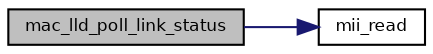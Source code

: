 digraph "mac_lld_poll_link_status"
{
  bgcolor="transparent";
  edge [fontname="Helvetica",fontsize="8",labelfontname="Helvetica",labelfontsize="8"];
  node [fontname="Helvetica",fontsize="8",shape=record];
  rankdir="LR";
  Node16 [label="mac_lld_poll_link_status",height=0.2,width=0.4,color="black", fillcolor="grey75", style="filled", fontcolor="black"];
  Node16 -> Node17 [color="midnightblue",fontsize="8",style="solid",fontname="Helvetica"];
  Node17 [label="mii_read",height=0.2,width=0.4,color="black",URL="$group___m_a_c.html#ga752399cc55bfe5a4a70e639fd6583a40",tooltip="Reads a PHY register. "];
}

